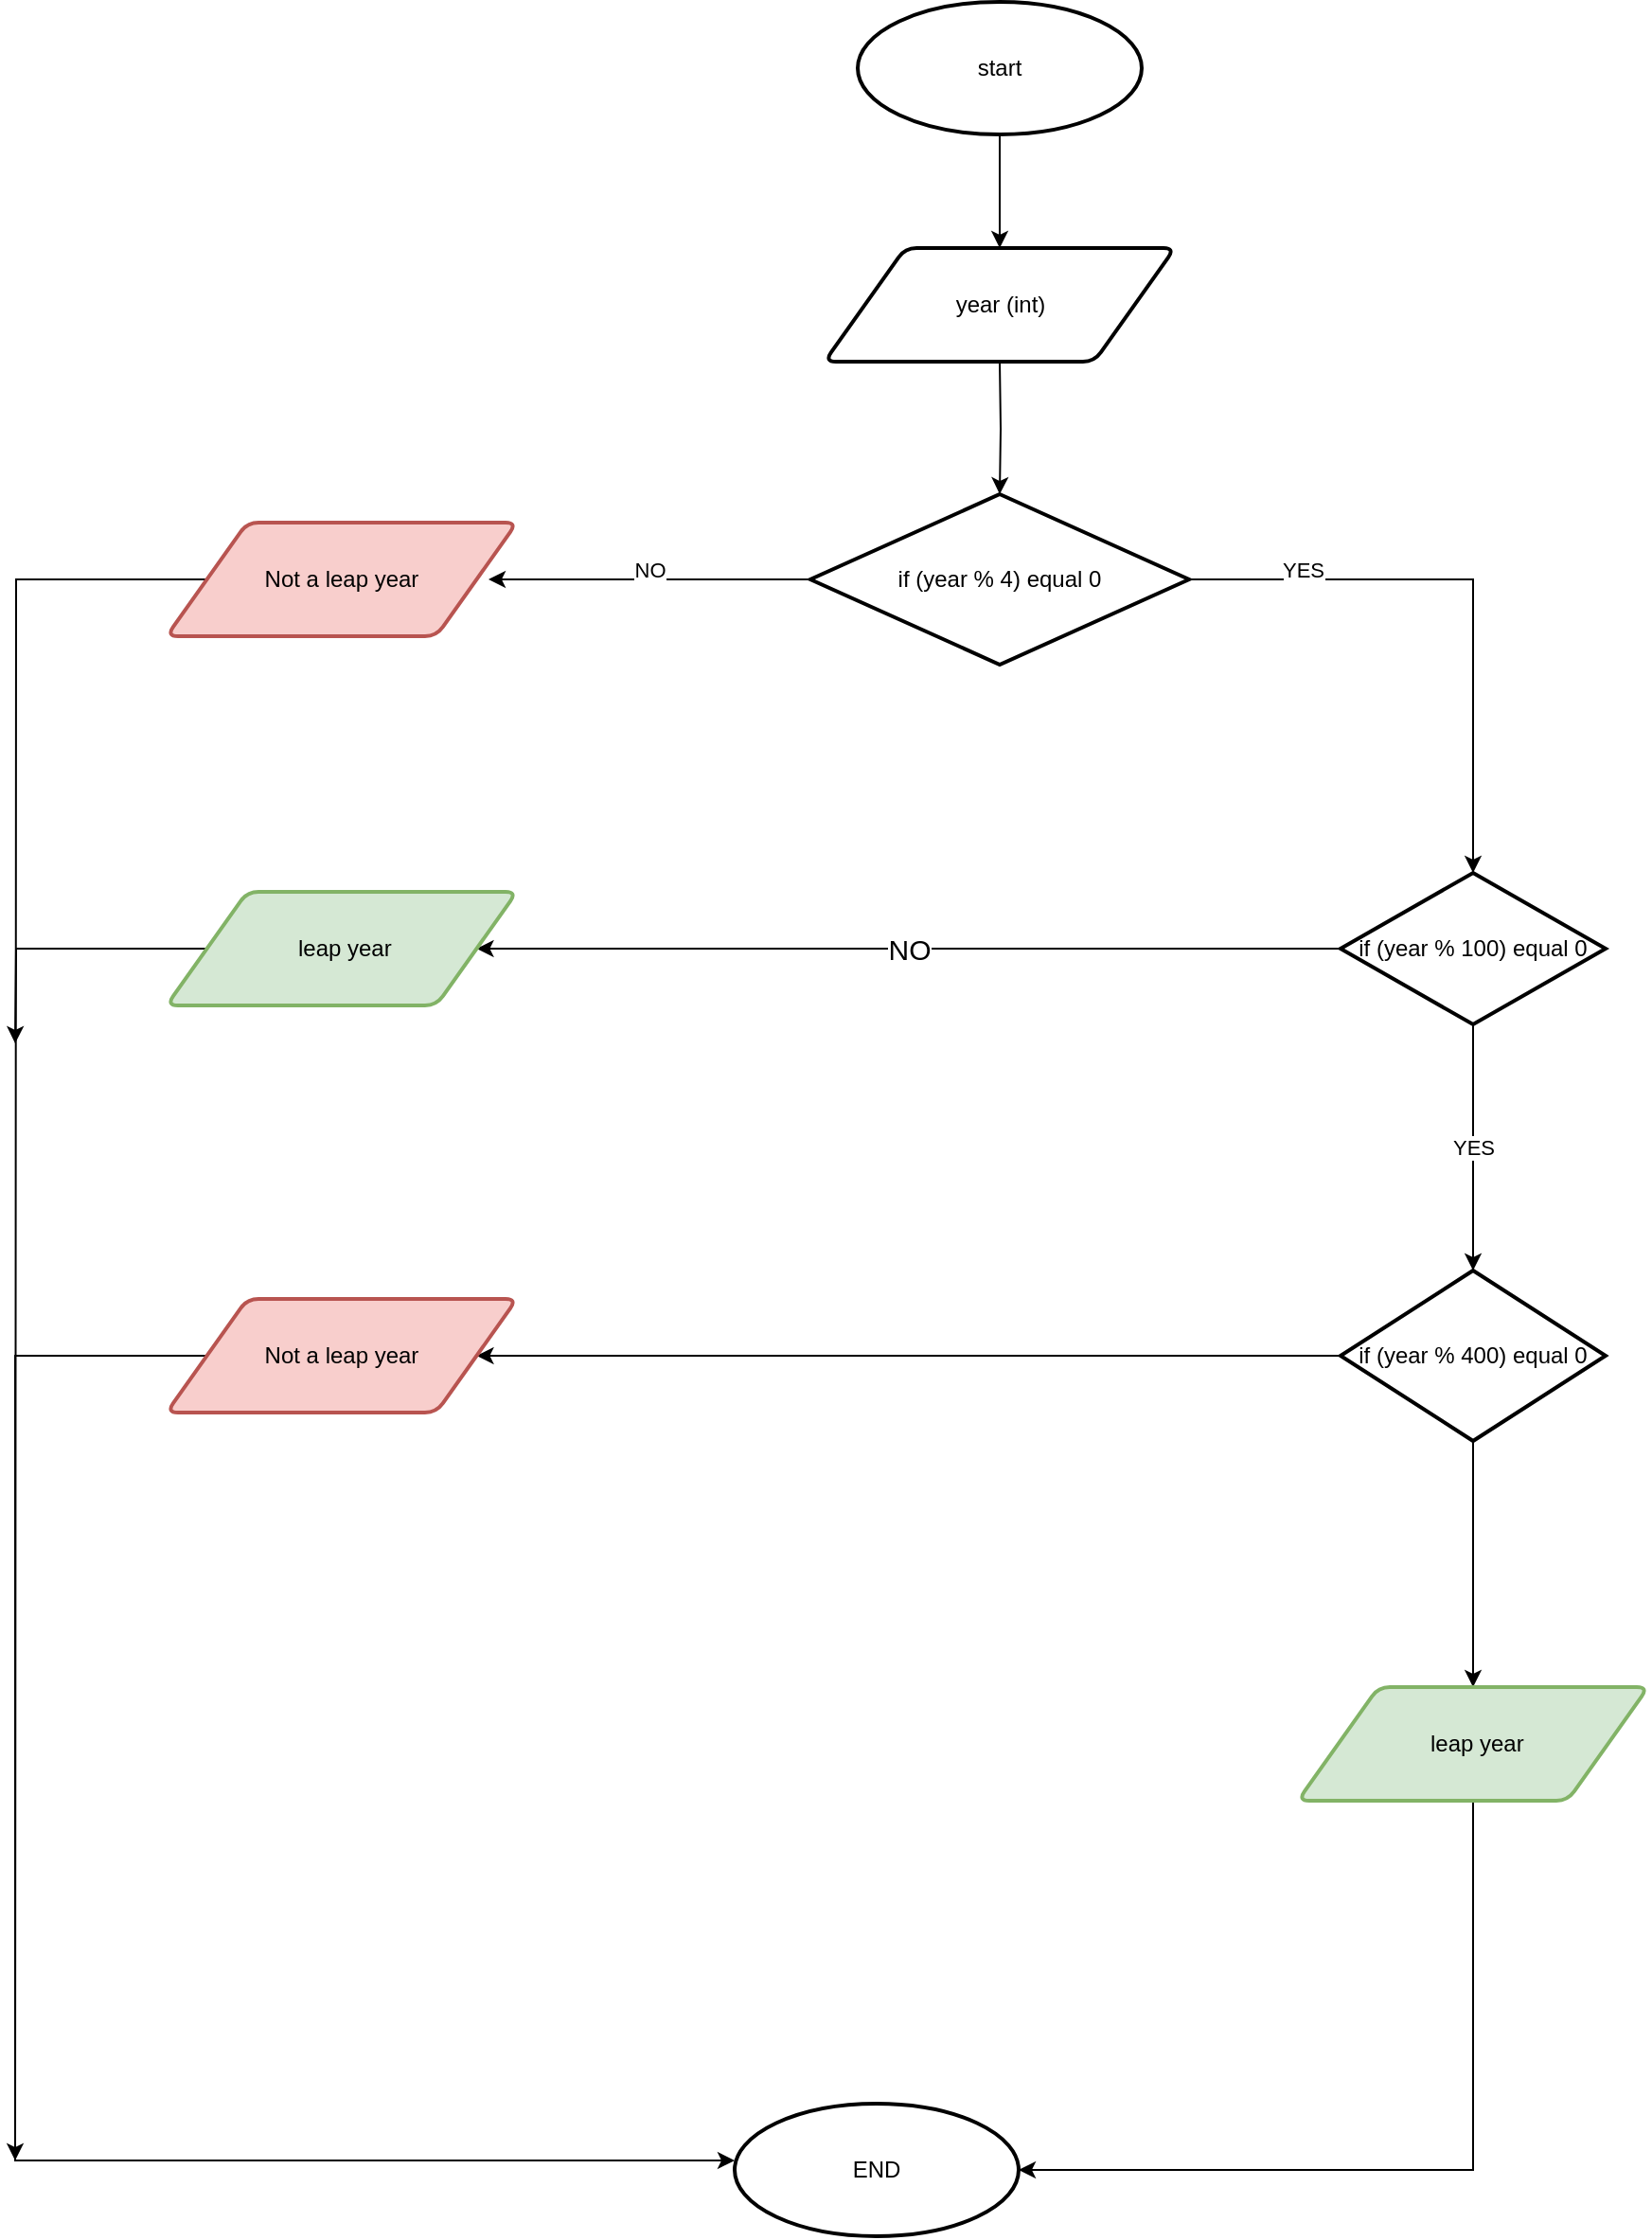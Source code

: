 <mxfile version="21.1.8" type="github">
  <diagram id="C5RBs43oDa-KdzZeNtuy" name="Page-1">
    <mxGraphModel dx="1941" dy="616" grid="1" gridSize="10" guides="1" tooltips="1" connect="1" arrows="1" fold="1" page="1" pageScale="1" pageWidth="827" pageHeight="1169" math="0" shadow="0">
      <root>
        <mxCell id="WIyWlLk6GJQsqaUBKTNV-0" />
        <mxCell id="WIyWlLk6GJQsqaUBKTNV-1" parent="WIyWlLk6GJQsqaUBKTNV-0" />
        <mxCell id="KwYt1IcLN5_JU3K1t5Qj-2" value="" style="edgeStyle=orthogonalEdgeStyle;rounded=0;orthogonalLoop=1;jettySize=auto;html=1;" edge="1" parent="WIyWlLk6GJQsqaUBKTNV-1" target="KwYt1IcLN5_JU3K1t5Qj-1">
          <mxGeometry relative="1" as="geometry">
            <mxPoint x="400" y="220" as="sourcePoint" />
          </mxGeometry>
        </mxCell>
        <mxCell id="KwYt1IcLN5_JU3K1t5Qj-20" value="YES" style="edgeStyle=orthogonalEdgeStyle;rounded=0;orthogonalLoop=1;jettySize=auto;html=1;" edge="1" parent="WIyWlLk6GJQsqaUBKTNV-1" source="KwYt1IcLN5_JU3K1t5Qj-1" target="KwYt1IcLN5_JU3K1t5Qj-4">
          <mxGeometry x="-0.607" y="5" relative="1" as="geometry">
            <Array as="points">
              <mxPoint x="650" y="335" />
            </Array>
            <mxPoint as="offset" />
          </mxGeometry>
        </mxCell>
        <mxCell id="KwYt1IcLN5_JU3K1t5Qj-27" value="NO" style="edgeStyle=orthogonalEdgeStyle;rounded=0;orthogonalLoop=1;jettySize=auto;html=1;exitX=0;exitY=0.5;exitDx=0;exitDy=0;entryX=1;entryY=0.5;entryDx=0;entryDy=0;" edge="1" parent="WIyWlLk6GJQsqaUBKTNV-1" source="KwYt1IcLN5_JU3K1t5Qj-1">
          <mxGeometry y="-5" relative="1" as="geometry">
            <mxPoint x="130" y="335" as="targetPoint" />
            <Array as="points">
              <mxPoint x="240" y="335" />
              <mxPoint x="240" y="335" />
            </Array>
            <mxPoint as="offset" />
          </mxGeometry>
        </mxCell>
        <mxCell id="KwYt1IcLN5_JU3K1t5Qj-1" value="if (year % 4) equal 0" style="rhombus;whiteSpace=wrap;html=1;strokeWidth=2;" vertex="1" parent="WIyWlLk6GJQsqaUBKTNV-1">
          <mxGeometry x="300" y="290" width="200" height="90" as="geometry" />
        </mxCell>
        <mxCell id="KwYt1IcLN5_JU3K1t5Qj-10" value="NO" style="edgeStyle=orthogonalEdgeStyle;rounded=0;orthogonalLoop=1;jettySize=auto;html=1;fontSize=15;" edge="1" parent="WIyWlLk6GJQsqaUBKTNV-1" source="KwYt1IcLN5_JU3K1t5Qj-4" target="KwYt1IcLN5_JU3K1t5Qj-49">
          <mxGeometry relative="1" as="geometry">
            <mxPoint x="150" y="530" as="targetPoint" />
            <mxPoint as="offset" />
          </mxGeometry>
        </mxCell>
        <mxCell id="KwYt1IcLN5_JU3K1t5Qj-12" value="YES" style="edgeStyle=orthogonalEdgeStyle;rounded=0;orthogonalLoop=1;jettySize=auto;html=1;" edge="1" parent="WIyWlLk6GJQsqaUBKTNV-1" source="KwYt1IcLN5_JU3K1t5Qj-4" target="KwYt1IcLN5_JU3K1t5Qj-11">
          <mxGeometry relative="1" as="geometry" />
        </mxCell>
        <mxCell id="KwYt1IcLN5_JU3K1t5Qj-4" value="if (year % 100) equal 0" style="rhombus;whiteSpace=wrap;html=1;strokeWidth=2;" vertex="1" parent="WIyWlLk6GJQsqaUBKTNV-1">
          <mxGeometry x="580" y="490" width="140" height="80" as="geometry" />
        </mxCell>
        <mxCell id="KwYt1IcLN5_JU3K1t5Qj-34" style="edgeStyle=orthogonalEdgeStyle;rounded=0;orthogonalLoop=1;jettySize=auto;html=1;" edge="1" parent="WIyWlLk6GJQsqaUBKTNV-1" source="KwYt1IcLN5_JU3K1t5Qj-11" target="KwYt1IcLN5_JU3K1t5Qj-50">
          <mxGeometry relative="1" as="geometry">
            <mxPoint x="160" y="740" as="targetPoint" />
          </mxGeometry>
        </mxCell>
        <mxCell id="KwYt1IcLN5_JU3K1t5Qj-41" style="edgeStyle=orthogonalEdgeStyle;rounded=0;orthogonalLoop=1;jettySize=auto;html=1;entryX=0.5;entryY=0;entryDx=0;entryDy=0;" edge="1" parent="WIyWlLk6GJQsqaUBKTNV-1" source="KwYt1IcLN5_JU3K1t5Qj-11">
          <mxGeometry relative="1" as="geometry">
            <mxPoint x="650" y="920" as="targetPoint" />
          </mxGeometry>
        </mxCell>
        <mxCell id="KwYt1IcLN5_JU3K1t5Qj-11" value="if (year % 400) equal 0" style="rhombus;whiteSpace=wrap;html=1;strokeWidth=2;" vertex="1" parent="WIyWlLk6GJQsqaUBKTNV-1">
          <mxGeometry x="580" y="700" width="140" height="90" as="geometry" />
        </mxCell>
        <mxCell id="KwYt1IcLN5_JU3K1t5Qj-44" value="" style="edgeStyle=orthogonalEdgeStyle;rounded=0;orthogonalLoop=1;jettySize=auto;html=1;" edge="1" parent="WIyWlLk6GJQsqaUBKTNV-1">
          <mxGeometry relative="1" as="geometry">
            <mxPoint x="400" y="100" as="sourcePoint" />
            <mxPoint x="400" y="160" as="targetPoint" />
          </mxGeometry>
        </mxCell>
        <mxCell id="KwYt1IcLN5_JU3K1t5Qj-45" value="year (int)" style="shape=parallelogram;html=1;strokeWidth=2;perimeter=parallelogramPerimeter;whiteSpace=wrap;rounded=1;arcSize=12;size=0.23;" vertex="1" parent="WIyWlLk6GJQsqaUBKTNV-1">
          <mxGeometry x="307.5" y="160" width="185" height="60" as="geometry" />
        </mxCell>
        <mxCell id="KwYt1IcLN5_JU3K1t5Qj-46" value="start" style="strokeWidth=2;html=1;shape=mxgraph.flowchart.start_1;whiteSpace=wrap;" vertex="1" parent="WIyWlLk6GJQsqaUBKTNV-1">
          <mxGeometry x="325" y="30" width="150" height="70" as="geometry" />
        </mxCell>
        <mxCell id="KwYt1IcLN5_JU3K1t5Qj-47" value="END" style="strokeWidth=2;html=1;shape=mxgraph.flowchart.start_1;whiteSpace=wrap;" vertex="1" parent="WIyWlLk6GJQsqaUBKTNV-1">
          <mxGeometry x="260" y="1140" width="150" height="70" as="geometry" />
        </mxCell>
        <mxCell id="KwYt1IcLN5_JU3K1t5Qj-59" style="edgeStyle=orthogonalEdgeStyle;rounded=0;orthogonalLoop=1;jettySize=auto;html=1;" edge="1" parent="WIyWlLk6GJQsqaUBKTNV-1" source="KwYt1IcLN5_JU3K1t5Qj-48">
          <mxGeometry relative="1" as="geometry">
            <mxPoint x="-120" y="1170" as="targetPoint" />
          </mxGeometry>
        </mxCell>
        <mxCell id="KwYt1IcLN5_JU3K1t5Qj-48" value="Not a leap year" style="shape=parallelogram;html=1;strokeWidth=2;perimeter=parallelogramPerimeter;whiteSpace=wrap;rounded=1;arcSize=12;size=0.23;fillColor=#f8cecc;strokeColor=#b85450;" vertex="1" parent="WIyWlLk6GJQsqaUBKTNV-1">
          <mxGeometry x="-40" y="305" width="185" height="60" as="geometry" />
        </mxCell>
        <mxCell id="KwYt1IcLN5_JU3K1t5Qj-63" style="edgeStyle=orthogonalEdgeStyle;rounded=0;orthogonalLoop=1;jettySize=auto;html=1;strokeColor=default;" edge="1" parent="WIyWlLk6GJQsqaUBKTNV-1" source="KwYt1IcLN5_JU3K1t5Qj-49">
          <mxGeometry relative="1" as="geometry">
            <mxPoint x="-120" y="580" as="targetPoint" />
          </mxGeometry>
        </mxCell>
        <mxCell id="KwYt1IcLN5_JU3K1t5Qj-49" value="&amp;nbsp;leap year" style="shape=parallelogram;html=1;strokeWidth=2;perimeter=parallelogramPerimeter;whiteSpace=wrap;rounded=1;arcSize=12;size=0.23;fillColor=#d5e8d4;strokeColor=#82b366;" vertex="1" parent="WIyWlLk6GJQsqaUBKTNV-1">
          <mxGeometry x="-40" y="500" width="185" height="60" as="geometry" />
        </mxCell>
        <mxCell id="KwYt1IcLN5_JU3K1t5Qj-53" style="edgeStyle=orthogonalEdgeStyle;rounded=0;orthogonalLoop=1;jettySize=auto;html=1;" edge="1" parent="WIyWlLk6GJQsqaUBKTNV-1" source="KwYt1IcLN5_JU3K1t5Qj-50" target="KwYt1IcLN5_JU3K1t5Qj-47">
          <mxGeometry relative="1" as="geometry">
            <mxPoint x="50" y="1180" as="targetPoint" />
            <Array as="points">
              <mxPoint x="-120" y="745" />
              <mxPoint x="-120" y="1170" />
            </Array>
          </mxGeometry>
        </mxCell>
        <mxCell id="KwYt1IcLN5_JU3K1t5Qj-50" value="Not a leap year" style="shape=parallelogram;html=1;strokeWidth=2;perimeter=parallelogramPerimeter;whiteSpace=wrap;rounded=1;arcSize=12;size=0.23;fillColor=#f8cecc;strokeColor=#b85450;" vertex="1" parent="WIyWlLk6GJQsqaUBKTNV-1">
          <mxGeometry x="-40" y="715" width="185" height="60" as="geometry" />
        </mxCell>
        <mxCell id="KwYt1IcLN5_JU3K1t5Qj-54" style="edgeStyle=orthogonalEdgeStyle;rounded=0;orthogonalLoop=1;jettySize=auto;html=1;entryX=1;entryY=0.5;entryDx=0;entryDy=0;entryPerimeter=0;" edge="1" parent="WIyWlLk6GJQsqaUBKTNV-1" source="KwYt1IcLN5_JU3K1t5Qj-51" target="KwYt1IcLN5_JU3K1t5Qj-47">
          <mxGeometry relative="1" as="geometry">
            <mxPoint x="630" y="1200" as="targetPoint" />
            <Array as="points">
              <mxPoint x="650" y="1175" />
            </Array>
          </mxGeometry>
        </mxCell>
        <mxCell id="KwYt1IcLN5_JU3K1t5Qj-51" value="&amp;nbsp;leap year" style="shape=parallelogram;html=1;strokeWidth=2;perimeter=parallelogramPerimeter;whiteSpace=wrap;rounded=1;arcSize=12;size=0.23;fillColor=#d5e8d4;strokeColor=#82b366;" vertex="1" parent="WIyWlLk6GJQsqaUBKTNV-1">
          <mxGeometry x="557.5" y="920" width="185" height="60" as="geometry" />
        </mxCell>
      </root>
    </mxGraphModel>
  </diagram>
</mxfile>

